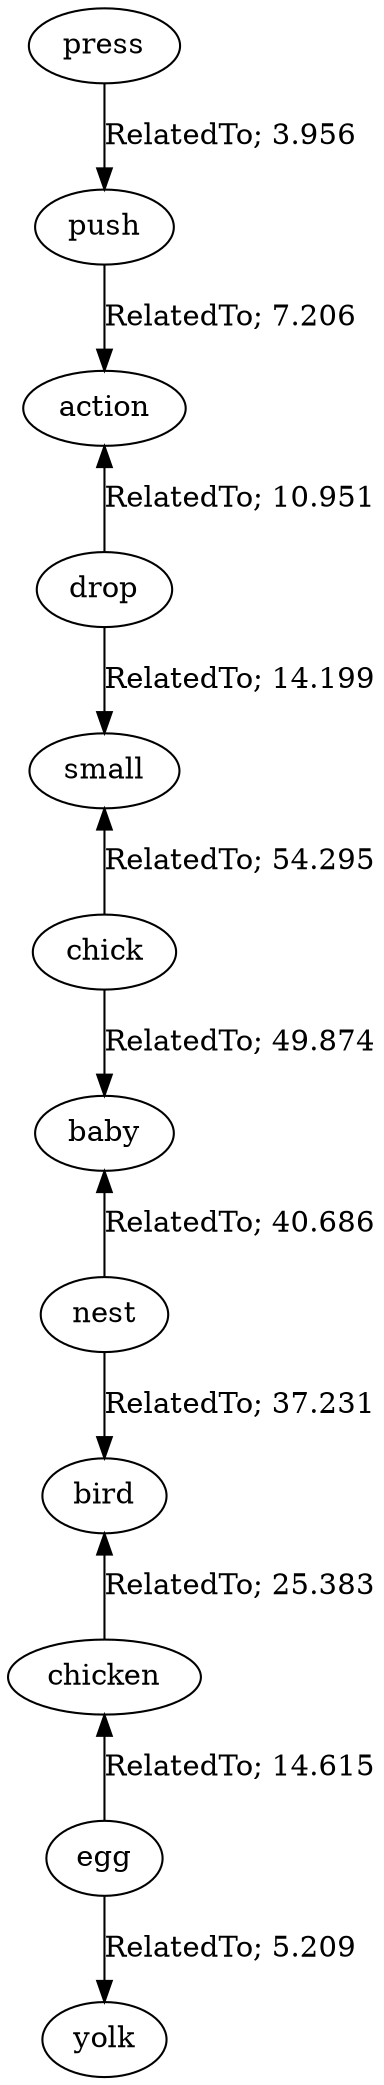 // The path the concepts from "press" to "yolk".Path Length: 11; Weight Sum: 263.60714899922004; Average Weight: 23.964286272656366
digraph "10_b---press-yolk---PLen11_WSum263.607_WAvg23.964" {
	0 [label=press]
	1 [label=push]
	2 [label=action]
	3 [label=drop]
	4 [label=small]
	5 [label=chick]
	6 [label=baby]
	7 [label=nest]
	8 [label=bird]
	9 [label=chicken]
	10 [label=egg]
	11 [label=yolk]
	0 -> 1 [label="RelatedTo; 3.956" dir=forward weight=3.956]
	1 -> 2 [label="RelatedTo; 7.206" dir=forward weight=7.206]
	2 -> 3 [label="RelatedTo; 10.951" dir=back weight=10.951]
	3 -> 4 [label="RelatedTo; 14.199" dir=forward weight=14.199]
	4 -> 5 [label="RelatedTo; 54.295" dir=back weight=54.295]
	5 -> 6 [label="RelatedTo; 49.874" dir=forward weight=49.874]
	6 -> 7 [label="RelatedTo; 40.686" dir=back weight=40.686]
	7 -> 8 [label="RelatedTo; 37.231" dir=forward weight=37.231]
	8 -> 9 [label="RelatedTo; 25.383" dir=back weight=25.383]
	9 -> 10 [label="RelatedTo; 14.615" dir=back weight=14.615]
	10 -> 11 [label="RelatedTo; 5.209" dir=forward weight=5.209]
}
